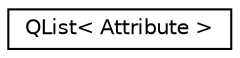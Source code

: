 digraph "Graphical Class Hierarchy"
{
 // LATEX_PDF_SIZE
  edge [fontname="Helvetica",fontsize="10",labelfontname="Helvetica",labelfontsize="10"];
  node [fontname="Helvetica",fontsize="10",shape=record];
  rankdir="LR";
  Node0 [label="QList\< Attribute \>",height=0.2,width=0.4,color="black", fillcolor="white", style="filled",URL="$class_q_list.html",tooltip=" "];
}
